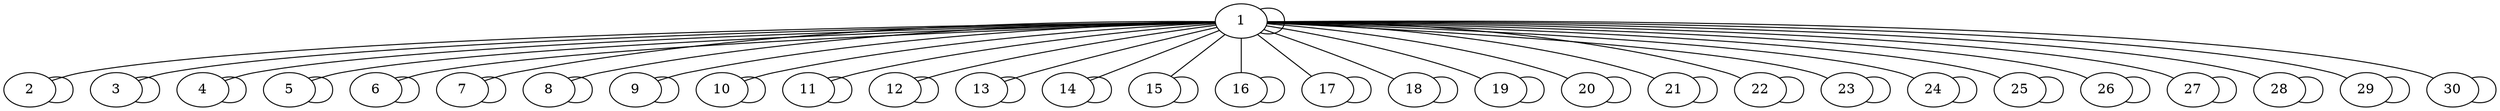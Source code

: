 graph  {
1 [host_bandwidth_down="10 Mbit", host_bandwidth_up="10 Mbit"];
2 [host_bandwidth_down="10 Mbit", host_bandwidth_up="10 Mbit"];
3 [host_bandwidth_down="10 Mbit", host_bandwidth_up="10 Mbit"];
4 [host_bandwidth_down="10 Mbit", host_bandwidth_up="10 Mbit"];
5 [host_bandwidth_down="10 Mbit", host_bandwidth_up="10 Mbit"];
6 [host_bandwidth_down="10 Mbit", host_bandwidth_up="10 Mbit"];
7 [host_bandwidth_down="10 Mbit", host_bandwidth_up="10 Mbit"];
8 [host_bandwidth_down="10 Mbit", host_bandwidth_up="10 Mbit"];
9 [host_bandwidth_down="10 Mbit", host_bandwidth_up="10 Mbit"];
10 [host_bandwidth_down="10 Mbit", host_bandwidth_up="10 Mbit"];
11 [host_bandwidth_down="10 Mbit", host_bandwidth_up="10 Mbit"];
12 [host_bandwidth_down="10 Mbit", host_bandwidth_up="10 Mbit"];
13 [host_bandwidth_down="10 Mbit", host_bandwidth_up="10 Mbit"];
14 [host_bandwidth_down="10 Mbit", host_bandwidth_up="10 Mbit"];
15 [host_bandwidth_down="10 Mbit", host_bandwidth_up="10 Mbit"];
16 [host_bandwidth_down="10 Mbit", host_bandwidth_up="10 Mbit"];
17 [host_bandwidth_down="10 Mbit", host_bandwidth_up="10 Mbit"];
18 [host_bandwidth_down="10 Mbit", host_bandwidth_up="10 Mbit"];
19 [host_bandwidth_down="10 Mbit", host_bandwidth_up="10 Mbit"];
20 [host_bandwidth_down="10 Mbit", host_bandwidth_up="10 Mbit"];
21 [host_bandwidth_down="10 Mbit", host_bandwidth_up="10 Mbit"];
22 [host_bandwidth_down="10 Mbit", host_bandwidth_up="10 Mbit"];
23 [host_bandwidth_down="10 Mbit", host_bandwidth_up="10 Mbit"];
24 [host_bandwidth_down="10 Mbit", host_bandwidth_up="10 Mbit"];
25 [host_bandwidth_down="10 Mbit", host_bandwidth_up="10 Mbit"];
26 [host_bandwidth_down="10 Mbit", host_bandwidth_up="10 Mbit"];
27 [host_bandwidth_down="10 Mbit", host_bandwidth_up="10 Mbit"];
28 [host_bandwidth_down="10 Mbit", host_bandwidth_up="10 Mbit"];
29 [host_bandwidth_down="10 Mbit", host_bandwidth_up="10 Mbit"];
30 [host_bandwidth_down="10 Mbit", host_bandwidth_up="10 Mbit"];
1 -- 1  [latency="10 ms", packet_loss="0.0", weight=0];
1 -- 2  [latency="10 ms", packet_loss="0.0", weight=1];
1 -- 3  [latency="10 ms", packet_loss="0.0", weight=1];
1 -- 4  [latency="10 ms", packet_loss="0.0", weight=1];
1 -- 5  [latency="10 ms", packet_loss="0.0", weight=1];
1 -- 6  [latency="10 ms", packet_loss="0.0", weight=1];
1 -- 7  [latency="10 ms", packet_loss="0.0", weight=1];
1 -- 8  [latency="10 ms", packet_loss="0.0", weight=1];
1 -- 9  [latency="10 ms", packet_loss="0.0", weight=1];
1 -- 10  [latency="10 ms", packet_loss="0.0", weight=1];
1 -- 11  [latency="10 ms", packet_loss="0.0", weight=1];
1 -- 12  [latency="10 ms", packet_loss="0.0", weight=1];
1 -- 13  [latency="10 ms", packet_loss="0.0", weight=1];
1 -- 14  [latency="10 ms", packet_loss="0.0", weight=1];
1 -- 15  [latency="10 ms", packet_loss="0.0", weight=1];
1 -- 16  [latency="10 ms", packet_loss="0.0", weight=1];
1 -- 17  [latency="10 ms", packet_loss="0.0", weight=1];
1 -- 18  [latency="10 ms", packet_loss="0.0", weight=1];
1 -- 19  [latency="10 ms", packet_loss="0.0", weight=1];
1 -- 20  [latency="10 ms", packet_loss="0.0", weight=1];
1 -- 21  [latency="10 ms", packet_loss="0.0", weight=1];
1 -- 22  [latency="10 ms", packet_loss="0.0", weight=1];
1 -- 23  [latency="10 ms", packet_loss="0.0", weight=1];
1 -- 24  [latency="10 ms", packet_loss="0.0", weight=1];
1 -- 25  [latency="10 ms", packet_loss="0.0", weight=1];
1 -- 26  [latency="10 ms", packet_loss="0.0", weight=1];
1 -- 27  [latency="10 ms", packet_loss="0.0", weight=1];
1 -- 28  [latency="10 ms", packet_loss="0.0", weight=1];
1 -- 29  [latency="10 ms", packet_loss="0.0", weight=1];
1 -- 30  [latency="10 ms", packet_loss="0.0", weight=1];
2 -- 2  [latency="10 ms", packet_loss="0.0", weight=0];
3 -- 3  [latency="10 ms", packet_loss="0.0", weight=0];
4 -- 4  [latency="10 ms", packet_loss="0.0", weight=0];
5 -- 5  [latency="10 ms", packet_loss="0.0", weight=0];
6 -- 6  [latency="10 ms", packet_loss="0.0", weight=0];
7 -- 7  [latency="10 ms", packet_loss="0.0", weight=0];
8 -- 8  [latency="10 ms", packet_loss="0.0", weight=0];
9 -- 9  [latency="10 ms", packet_loss="0.0", weight=0];
10 -- 10  [latency="10 ms", packet_loss="0.0", weight=0];
11 -- 11  [latency="10 ms", packet_loss="0.0", weight=0];
12 -- 12  [latency="10 ms", packet_loss="0.0", weight=0];
13 -- 13  [latency="10 ms", packet_loss="0.0", weight=0];
14 -- 14  [latency="10 ms", packet_loss="0.0", weight=0];
15 -- 15  [latency="10 ms", packet_loss="0.0", weight=0];
16 -- 16  [latency="10 ms", packet_loss="0.0", weight=0];
17 -- 17  [latency="10 ms", packet_loss="0.0", weight=0];
18 -- 18  [latency="10 ms", packet_loss="0.0", weight=0];
19 -- 19  [latency="10 ms", packet_loss="0.0", weight=0];
20 -- 20  [latency="10 ms", packet_loss="0.0", weight=0];
21 -- 21  [latency="10 ms", packet_loss="0.0", weight=0];
22 -- 22  [latency="10 ms", packet_loss="0.0", weight=0];
23 -- 23  [latency="10 ms", packet_loss="0.0", weight=0];
24 -- 24  [latency="10 ms", packet_loss="0.0", weight=0];
25 -- 25  [latency="10 ms", packet_loss="0.0", weight=0];
26 -- 26  [latency="10 ms", packet_loss="0.0", weight=0];
27 -- 27  [latency="10 ms", packet_loss="0.0", weight=0];
28 -- 28  [latency="10 ms", packet_loss="0.0", weight=0];
29 -- 29  [latency="10 ms", packet_loss="0.0", weight=0];
30 -- 30  [latency="10 ms", packet_loss="0.0", weight=0];
}
